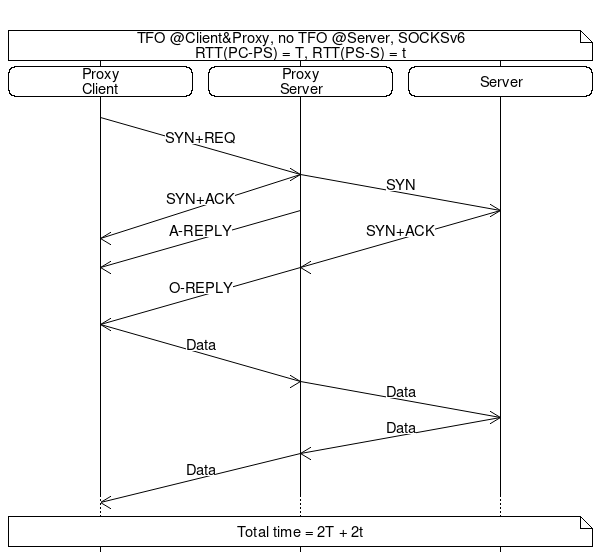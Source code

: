 # MSC everywhere, SOCKS6  
msc {
#     hscale = "0.5";
     pc[label=""], ps[label=""], s[label=""]; 
     pc note s[label="TFO @Client&Proxy, no TFO @Server, SOCKSv6\nRTT(PC-PS) = T, RTT(PS-S) = t"];
     pc rbox pc[label="Proxy\nClient"], 
     ps rbox ps[label="Proxy\nServer"], 
     s rbox s[label="Server"];

     pc =>> ps[label = "SYN+REQ", arcskip=2 ]; |||; 
     ps =>> s[label = "SYN", arcskip=1 ], 
     |||, 
     ps =>> pc[label = "SYN+ACK", arcskip=2 ];  
     ps =>> pc[label = "A-REPLY", arcskip=2 ],
      s =>> ps[label = "SYN+ACK", arcskip=2 ]; 
      |||;
#     ps box ps [label ="accept"];
     ps =>> pc [label = "O-REPLY", arcskip=2];|||;
     pc =>> ps [label = "Data", arcskip=2];|||; 
     ps =>> s [label = "Data", arcskip=1];
     s =>> ps [label = "Data", arcskip=1];
     ps =>> pc [label = "Data", arcskip=2];|||;   
     ...;
     pc note s[label="Total time = 2T + 2t"];
}
